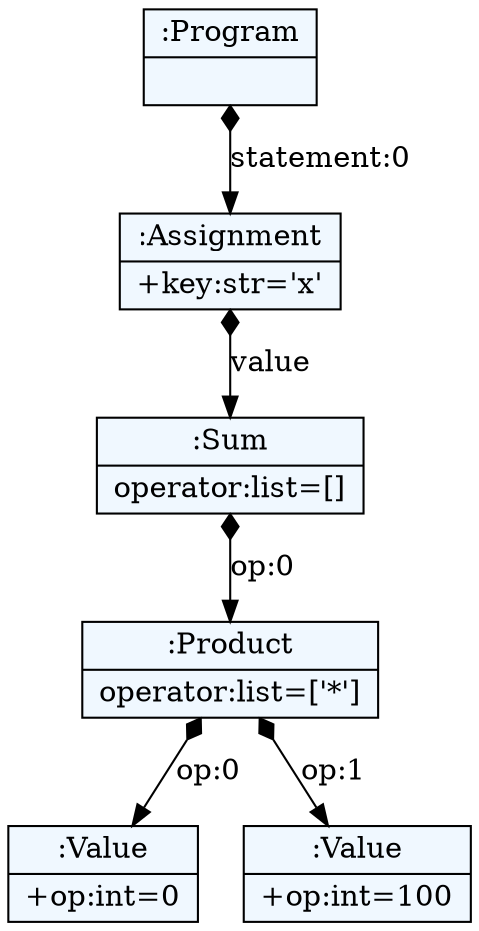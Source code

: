 
    digraph textX {
    fontname = "Bitstream Vera Sans"
    fontsize = 8
    node[
        shape=record,
        style=filled,
        fillcolor=aliceblue
    ]
    nodesep = 0.3
    edge[dir=black,arrowtail=empty]


4731220432 -> 4731220688 [label="statement:0" arrowtail=diamond dir=both]
4731220688 -> 4731220880 [label="value" arrowtail=diamond dir=both]
4731220880 -> 4731221008 [label="op:0" arrowtail=diamond dir=both]
4731221008 -> 4731221200 [label="op:0" arrowtail=diamond dir=both]
4731221200[label="{:Value|+op:int=0\l}"]
4731221008 -> 4731221392 [label="op:1" arrowtail=diamond dir=both]
4731221392[label="{:Value|+op:int=100\l}"]
4731221008[label="{:Product|operator:list=['*']\l}"]
4731220880[label="{:Sum|operator:list=[]\l}"]
4731220688[label="{:Assignment|+key:str='x'\l}"]
4731220432[label="{:Program|}"]

}
